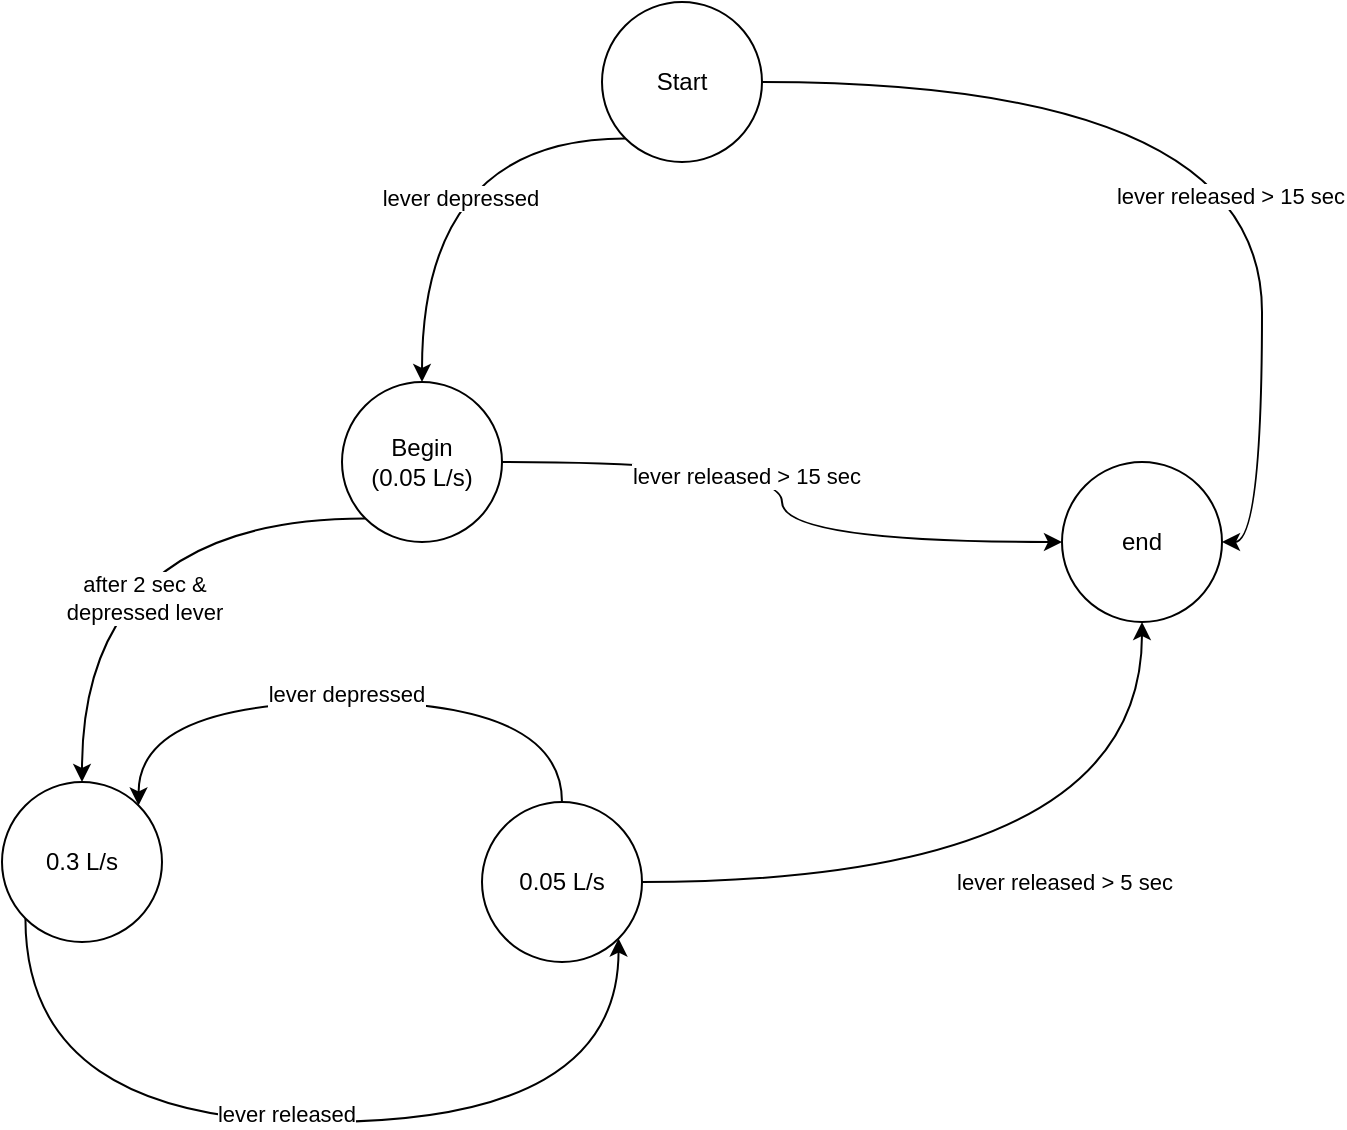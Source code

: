 <mxfile version="13.1.3" type="device"><diagram id="fJ6JxfyD3c2NI61L9F0f" name="Page-1"><mxGraphModel dx="1186" dy="679" grid="1" gridSize="10" guides="1" tooltips="1" connect="1" arrows="1" fold="1" page="1" pageScale="1" pageWidth="1169" pageHeight="1654" math="0" shadow="0"><root><mxCell id="0"/><mxCell id="1" parent="0"/><mxCell id="gF-940VkX2HlZh7-8XWj-7" style="edgeStyle=orthogonalEdgeStyle;curved=1;rounded=0;orthogonalLoop=1;jettySize=auto;html=1;exitX=0;exitY=1;exitDx=0;exitDy=0;entryX=0.5;entryY=0;entryDx=0;entryDy=0;" parent="1" source="gF-940VkX2HlZh7-8XWj-1" target="gF-940VkX2HlZh7-8XWj-3" edge="1"><mxGeometry relative="1" as="geometry"/></mxCell><mxCell id="gF-940VkX2HlZh7-8XWj-8" value="after 2 sec &amp;amp;&lt;br&gt;depressed lever" style="edgeLabel;html=1;align=center;verticalAlign=middle;resizable=0;points=[];" parent="gF-940VkX2HlZh7-8XWj-7" vertex="1" connectable="0"><mxGeometry x="-0.19" y="39" relative="1" as="geometry"><mxPoint as="offset"/></mxGeometry></mxCell><mxCell id="gF-940VkX2HlZh7-8XWj-22" style="edgeStyle=orthogonalEdgeStyle;curved=1;rounded=0;orthogonalLoop=1;jettySize=auto;html=1;exitX=1;exitY=0.5;exitDx=0;exitDy=0;entryX=0;entryY=0.5;entryDx=0;entryDy=0;" parent="1" source="gF-940VkX2HlZh7-8XWj-1" target="gF-940VkX2HlZh7-8XWj-17" edge="1"><mxGeometry relative="1" as="geometry"/></mxCell><mxCell id="gF-940VkX2HlZh7-8XWj-23" value="lever released &amp;gt; 15 sec" style="edgeLabel;html=1;align=center;verticalAlign=middle;resizable=0;points=[];" parent="gF-940VkX2HlZh7-8XWj-22" vertex="1" connectable="0"><mxGeometry x="-0.237" y="-7" relative="1" as="geometry"><mxPoint as="offset"/></mxGeometry></mxCell><mxCell id="gF-940VkX2HlZh7-8XWj-1" value="Begin&lt;br&gt;(0.05 L/s)" style="ellipse;whiteSpace=wrap;html=1;aspect=fixed;" parent="1" vertex="1"><mxGeometry x="430" y="240" width="80" height="80" as="geometry"/></mxCell><mxCell id="gF-940VkX2HlZh7-8XWj-5" style="edgeStyle=orthogonalEdgeStyle;rounded=0;orthogonalLoop=1;jettySize=auto;html=1;exitX=0;exitY=1;exitDx=0;exitDy=0;entryX=0.5;entryY=0;entryDx=0;entryDy=0;curved=1;" parent="1" source="gF-940VkX2HlZh7-8XWj-2" target="gF-940VkX2HlZh7-8XWj-1" edge="1"><mxGeometry relative="1" as="geometry"/></mxCell><mxCell id="gF-940VkX2HlZh7-8XWj-6" value="lever depressed" style="edgeLabel;html=1;align=center;verticalAlign=middle;resizable=0;points=[];" parent="gF-940VkX2HlZh7-8XWj-5" vertex="1" connectable="0"><mxGeometry x="-0.258" y="29" relative="1" as="geometry"><mxPoint as="offset"/></mxGeometry></mxCell><mxCell id="gF-940VkX2HlZh7-8XWj-20" style="edgeStyle=orthogonalEdgeStyle;curved=1;rounded=0;orthogonalLoop=1;jettySize=auto;html=1;exitX=1;exitY=0.5;exitDx=0;exitDy=0;entryX=1;entryY=0.5;entryDx=0;entryDy=0;" parent="1" source="gF-940VkX2HlZh7-8XWj-2" target="gF-940VkX2HlZh7-8XWj-17" edge="1"><mxGeometry relative="1" as="geometry"/></mxCell><mxCell id="gF-940VkX2HlZh7-8XWj-21" value="lever released &amp;gt; 15 sec" style="edgeLabel;html=1;align=center;verticalAlign=middle;resizable=0;points=[];" parent="gF-940VkX2HlZh7-8XWj-20" vertex="1" connectable="0"><mxGeometry x="-0.064" y="-57" relative="1" as="geometry"><mxPoint as="offset"/></mxGeometry></mxCell><mxCell id="gF-940VkX2HlZh7-8XWj-2" value="Start" style="ellipse;whiteSpace=wrap;html=1;aspect=fixed;" parent="1" vertex="1"><mxGeometry x="560" y="50" width="80" height="80" as="geometry"/></mxCell><mxCell id="gF-940VkX2HlZh7-8XWj-15" style="edgeStyle=orthogonalEdgeStyle;curved=1;rounded=0;orthogonalLoop=1;jettySize=auto;html=1;exitX=0;exitY=1;exitDx=0;exitDy=0;entryX=1;entryY=1;entryDx=0;entryDy=0;" parent="1" source="gF-940VkX2HlZh7-8XWj-3" target="gF-940VkX2HlZh7-8XWj-4" edge="1"><mxGeometry relative="1" as="geometry"><Array as="points"><mxPoint x="272" y="610"/><mxPoint x="568" y="610"/></Array></mxGeometry></mxCell><mxCell id="gF-940VkX2HlZh7-8XWj-16" value="lever released" style="edgeLabel;html=1;align=center;verticalAlign=middle;resizable=0;points=[];" parent="gF-940VkX2HlZh7-8XWj-15" vertex="1" connectable="0"><mxGeometry x="-0.053" y="4" relative="1" as="geometry"><mxPoint as="offset"/></mxGeometry></mxCell><mxCell id="gF-940VkX2HlZh7-8XWj-3" value="0.3 L/s" style="ellipse;whiteSpace=wrap;html=1;aspect=fixed;" parent="1" vertex="1"><mxGeometry x="260" y="440" width="80" height="80" as="geometry"/></mxCell><mxCell id="gF-940VkX2HlZh7-8XWj-18" style="edgeStyle=orthogonalEdgeStyle;rounded=0;orthogonalLoop=1;jettySize=auto;html=1;exitX=1;exitY=0.5;exitDx=0;exitDy=0;entryX=0.5;entryY=1;entryDx=0;entryDy=0;curved=1;" parent="1" source="gF-940VkX2HlZh7-8XWj-4" target="gF-940VkX2HlZh7-8XWj-17" edge="1"><mxGeometry relative="1" as="geometry"/></mxCell><mxCell id="gF-940VkX2HlZh7-8XWj-19" value="lever released &amp;gt; 5 sec" style="edgeLabel;html=1;align=center;verticalAlign=middle;resizable=0;points=[];" parent="gF-940VkX2HlZh7-8XWj-18" vertex="1" connectable="0"><mxGeometry x="0.11" relative="1" as="geometry"><mxPoint as="offset"/></mxGeometry></mxCell><mxCell id="icmW-rfyViqrefFFSSIY-2" style="edgeStyle=orthogonalEdgeStyle;curved=1;rounded=0;orthogonalLoop=1;jettySize=auto;html=1;exitX=0.5;exitY=0;exitDx=0;exitDy=0;entryX=1;entryY=0;entryDx=0;entryDy=0;" edge="1" parent="1" source="gF-940VkX2HlZh7-8XWj-4" target="gF-940VkX2HlZh7-8XWj-3"><mxGeometry relative="1" as="geometry"><Array as="points"><mxPoint x="540" y="400"/><mxPoint x="328" y="400"/></Array></mxGeometry></mxCell><mxCell id="icmW-rfyViqrefFFSSIY-3" value="lever depressed" style="edgeLabel;html=1;align=center;verticalAlign=middle;resizable=0;points=[];" vertex="1" connectable="0" parent="icmW-rfyViqrefFFSSIY-2"><mxGeometry x="0.008" y="-4" relative="1" as="geometry"><mxPoint as="offset"/></mxGeometry></mxCell><mxCell id="gF-940VkX2HlZh7-8XWj-4" value="0.05 L/s" style="ellipse;whiteSpace=wrap;html=1;aspect=fixed;" parent="1" vertex="1"><mxGeometry x="500" y="450" width="80" height="80" as="geometry"/></mxCell><mxCell id="gF-940VkX2HlZh7-8XWj-17" value="end" style="ellipse;whiteSpace=wrap;html=1;aspect=fixed;" parent="1" vertex="1"><mxGeometry x="790" y="280" width="80" height="80" as="geometry"/></mxCell></root></mxGraphModel></diagram></mxfile>
